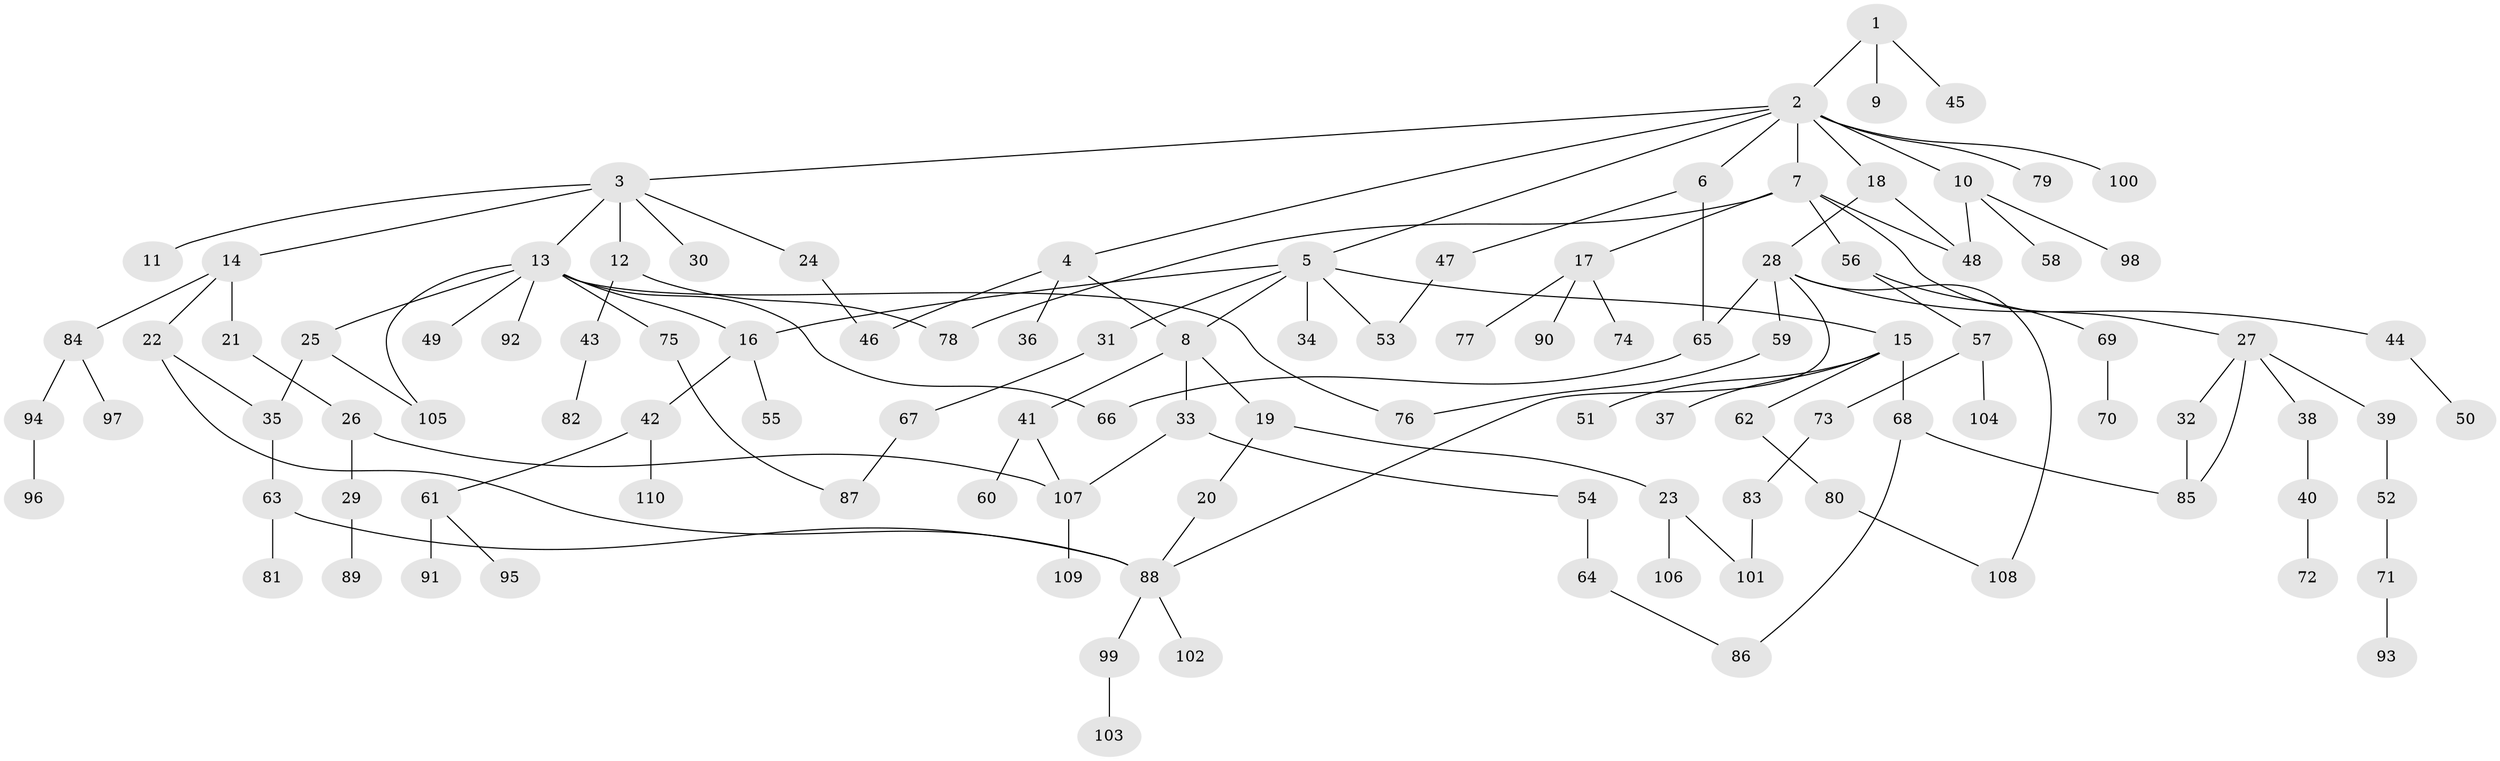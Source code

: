 // coarse degree distribution, {1: 0.36363636363636365, 6: 0.07272727272727272, 13: 0.01818181818181818, 2: 0.34545454545454546, 3: 0.07272727272727272, 4: 0.05454545454545454, 8: 0.05454545454545454, 5: 0.01818181818181818}
// Generated by graph-tools (version 1.1) at 2025/48/03/06/25 01:48:57]
// undirected, 110 vertices, 132 edges
graph export_dot {
graph [start="1"]
  node [color=gray90,style=filled];
  1;
  2;
  3;
  4;
  5;
  6;
  7;
  8;
  9;
  10;
  11;
  12;
  13;
  14;
  15;
  16;
  17;
  18;
  19;
  20;
  21;
  22;
  23;
  24;
  25;
  26;
  27;
  28;
  29;
  30;
  31;
  32;
  33;
  34;
  35;
  36;
  37;
  38;
  39;
  40;
  41;
  42;
  43;
  44;
  45;
  46;
  47;
  48;
  49;
  50;
  51;
  52;
  53;
  54;
  55;
  56;
  57;
  58;
  59;
  60;
  61;
  62;
  63;
  64;
  65;
  66;
  67;
  68;
  69;
  70;
  71;
  72;
  73;
  74;
  75;
  76;
  77;
  78;
  79;
  80;
  81;
  82;
  83;
  84;
  85;
  86;
  87;
  88;
  89;
  90;
  91;
  92;
  93;
  94;
  95;
  96;
  97;
  98;
  99;
  100;
  101;
  102;
  103;
  104;
  105;
  106;
  107;
  108;
  109;
  110;
  1 -- 2;
  1 -- 9;
  1 -- 45;
  2 -- 3;
  2 -- 4;
  2 -- 5;
  2 -- 6;
  2 -- 7;
  2 -- 10;
  2 -- 18;
  2 -- 79;
  2 -- 100;
  3 -- 11;
  3 -- 12;
  3 -- 13;
  3 -- 14;
  3 -- 24;
  3 -- 30;
  4 -- 36;
  4 -- 8;
  4 -- 46;
  5 -- 8;
  5 -- 15;
  5 -- 31;
  5 -- 34;
  5 -- 53;
  5 -- 16;
  6 -- 47;
  6 -- 65;
  7 -- 17;
  7 -- 27;
  7 -- 56;
  7 -- 78;
  7 -- 48;
  8 -- 19;
  8 -- 33;
  8 -- 41;
  10 -- 58;
  10 -- 98;
  10 -- 48;
  12 -- 43;
  12 -- 78;
  13 -- 16;
  13 -- 25;
  13 -- 49;
  13 -- 75;
  13 -- 76;
  13 -- 92;
  13 -- 105;
  13 -- 66;
  14 -- 21;
  14 -- 22;
  14 -- 84;
  15 -- 37;
  15 -- 51;
  15 -- 62;
  15 -- 68;
  16 -- 42;
  16 -- 55;
  17 -- 74;
  17 -- 77;
  17 -- 90;
  18 -- 28;
  18 -- 48;
  19 -- 20;
  19 -- 23;
  20 -- 88;
  21 -- 26;
  22 -- 88;
  22 -- 35;
  23 -- 106;
  23 -- 101;
  24 -- 46;
  25 -- 35;
  25 -- 105;
  26 -- 29;
  26 -- 107;
  27 -- 32;
  27 -- 38;
  27 -- 39;
  27 -- 85;
  28 -- 44;
  28 -- 59;
  28 -- 108;
  28 -- 65;
  28 -- 88;
  29 -- 89;
  31 -- 67;
  32 -- 85;
  33 -- 54;
  33 -- 107;
  35 -- 63;
  38 -- 40;
  39 -- 52;
  40 -- 72;
  41 -- 60;
  41 -- 107;
  42 -- 61;
  42 -- 110;
  43 -- 82;
  44 -- 50;
  47 -- 53;
  52 -- 71;
  54 -- 64;
  56 -- 57;
  56 -- 69;
  57 -- 73;
  57 -- 104;
  59 -- 76;
  61 -- 91;
  61 -- 95;
  62 -- 80;
  63 -- 81;
  63 -- 88;
  64 -- 86;
  65 -- 66;
  67 -- 87;
  68 -- 85;
  68 -- 86;
  69 -- 70;
  71 -- 93;
  73 -- 83;
  75 -- 87;
  80 -- 108;
  83 -- 101;
  84 -- 94;
  84 -- 97;
  88 -- 99;
  88 -- 102;
  94 -- 96;
  99 -- 103;
  107 -- 109;
}
